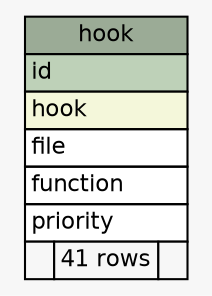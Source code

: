 // dot 2.26.3 on Linux 3.2.0-4-686-pae
// SchemaSpy rev 590
digraph "hook" {
  graph [
    rankdir="RL"
    bgcolor="#f7f7f7"
    nodesep="0.18"
    ranksep="0.46"
    fontname="Helvetica"
    fontsize="11"
  ];
  node [
    fontname="Helvetica"
    fontsize="11"
    shape="plaintext"
  ];
  edge [
    arrowsize="0.8"
  ];
  "hook" [
    label=<
    <TABLE BORDER="0" CELLBORDER="1" CELLSPACING="0" BGCOLOR="#ffffff">
      <TR><TD COLSPAN="3" BGCOLOR="#9bab96" ALIGN="CENTER">hook</TD></TR>
      <TR><TD PORT="id" COLSPAN="3" BGCOLOR="#bed1b8" ALIGN="LEFT">id</TD></TR>
      <TR><TD PORT="hook" COLSPAN="3" BGCOLOR="#f4f7da" ALIGN="LEFT">hook</TD></TR>
      <TR><TD PORT="file" COLSPAN="3" ALIGN="LEFT">file</TD></TR>
      <TR><TD PORT="function" COLSPAN="3" ALIGN="LEFT">function</TD></TR>
      <TR><TD PORT="priority" COLSPAN="3" ALIGN="LEFT">priority</TD></TR>
      <TR><TD ALIGN="LEFT" BGCOLOR="#f7f7f7">  </TD><TD ALIGN="RIGHT" BGCOLOR="#f7f7f7">41 rows</TD><TD ALIGN="RIGHT" BGCOLOR="#f7f7f7">  </TD></TR>
    </TABLE>>
    URL="tables/hook.html"
    tooltip="hook"
  ];
}
